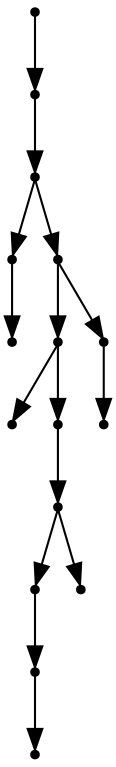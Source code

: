digraph {
  15 [shape=point];
  14 [shape=point];
  13 [shape=point];
  1 [shape=point];
  0 [shape=point];
  12 [shape=point];
  9 [shape=point];
  2 [shape=point];
  8 [shape=point];
  7 [shape=point];
  5 [shape=point];
  4 [shape=point];
  3 [shape=point];
  6 [shape=point];
  11 [shape=point];
  10 [shape=point];
15 -> 14;
14 -> 13;
13 -> 1;
1 -> 0;
13 -> 12;
12 -> 9;
9 -> 2;
9 -> 8;
8 -> 7;
7 -> 5;
5 -> 4;
4 -> 3;
7 -> 6;
12 -> 11;
11 -> 10;
}
